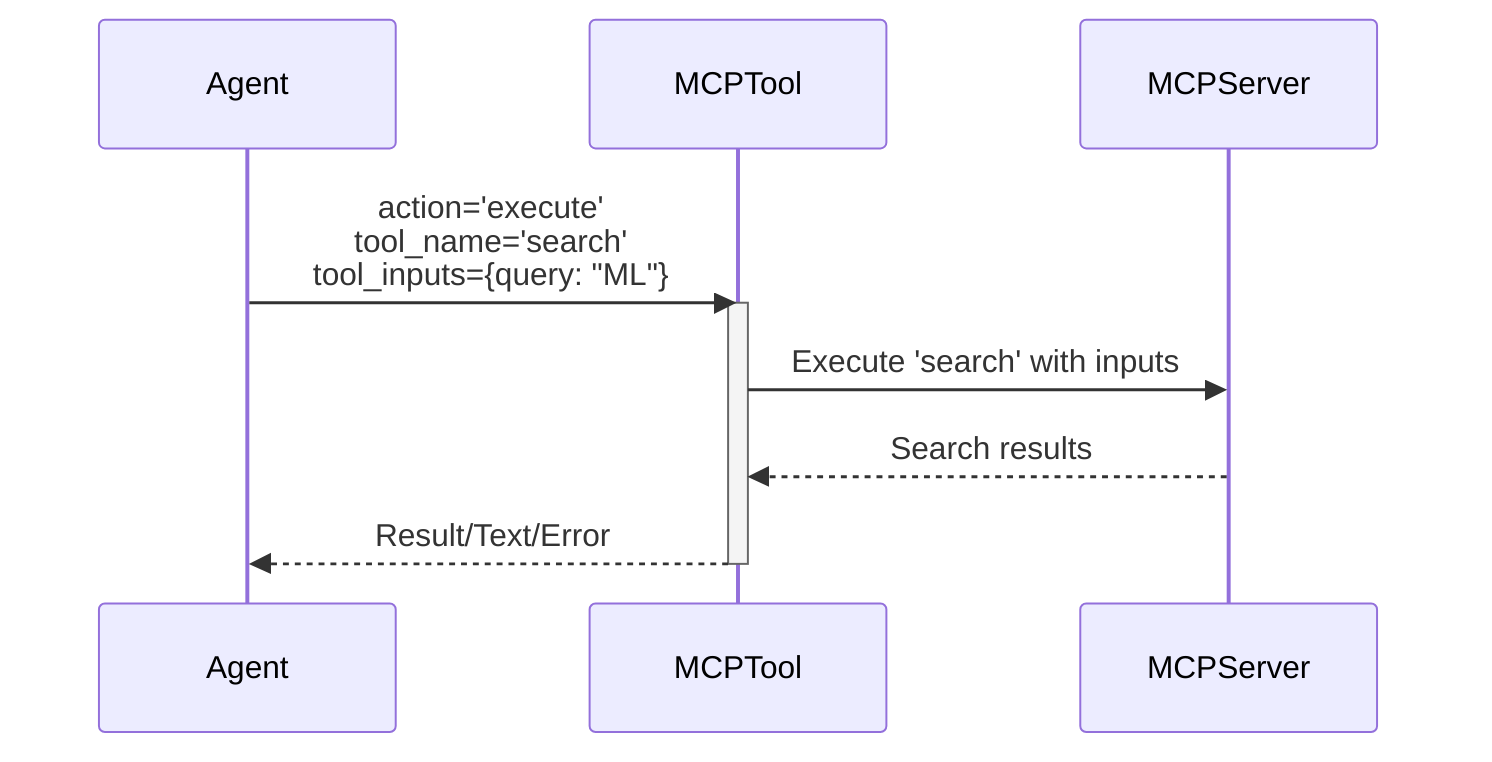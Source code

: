 sequenceDiagram
    participant Agent
    participant MCPTool
    participant MCPServer
    
    Agent->>MCPTool: action='execute'<br/>tool_name='search'<br/>tool_inputs={query: "ML"}
    activate MCPTool
    MCPTool->>MCPServer: Execute 'search' with inputs
    MCPServer-->>MCPTool: Search results
    MCPTool-->>Agent: Result/Text/Error
    deactivate MCPTool
